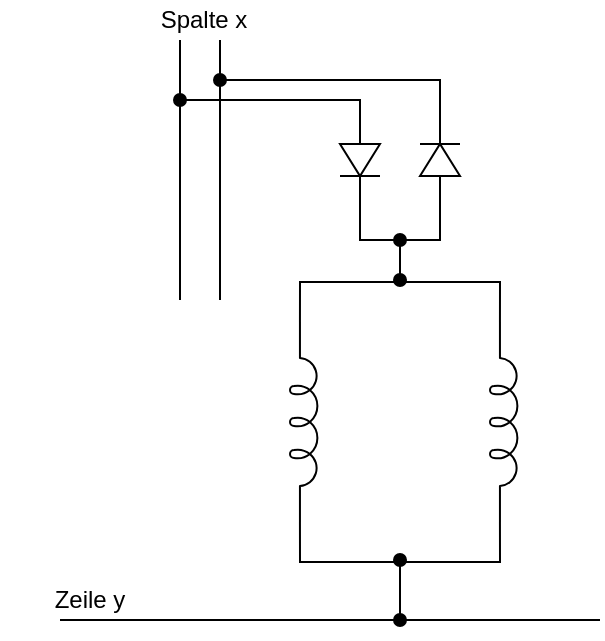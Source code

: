 <mxfile version="12.1.7" type="device" pages="1"><diagram name="Page-1" id="16e2658f-23c8-b752-8be9-c03fbebb8bbe"><mxGraphModel dx="723" dy="388" grid="1" gridSize="10" guides="1" tooltips="1" connect="1" arrows="1" fold="1" page="1" pageScale="1" pageWidth="1100" pageHeight="850" background="#ffffff" math="0" shadow="0"><root><mxCell id="0"/><mxCell id="1" parent="0"/><mxCell id="oVh_d_4n9tEhDx8Rd2dv-1" value="" style="pointerEvents=1;verticalLabelPosition=bottom;shadow=0;dashed=0;align=center;fillColor=#ffffff;html=1;verticalAlign=top;strokeWidth=1;shape=mxgraph.electrical.inductors.inductor_5;rotation=90;" vertex="1" parent="1"><mxGeometry x="112" y="214" width="100" height="14" as="geometry"/></mxCell><mxCell id="oVh_d_4n9tEhDx8Rd2dv-14" style="edgeStyle=orthogonalEdgeStyle;rounded=0;orthogonalLoop=1;jettySize=auto;html=1;exitX=1;exitY=0.645;exitDx=0;exitDy=0;exitPerimeter=0;entryX=1;entryY=0.645;entryDx=0;entryDy=0;entryPerimeter=0;endArrow=none;endFill=0;" edge="1" parent="1" source="oVh_d_4n9tEhDx8Rd2dv-2" target="oVh_d_4n9tEhDx8Rd2dv-1"><mxGeometry relative="1" as="geometry"/></mxCell><mxCell id="oVh_d_4n9tEhDx8Rd2dv-15" style="edgeStyle=orthogonalEdgeStyle;rounded=0;orthogonalLoop=1;jettySize=auto;html=1;exitX=0;exitY=0.645;exitDx=0;exitDy=0;exitPerimeter=0;entryX=0;entryY=0.645;entryDx=0;entryDy=0;entryPerimeter=0;endArrow=none;endFill=0;" edge="1" parent="1" source="oVh_d_4n9tEhDx8Rd2dv-2" target="oVh_d_4n9tEhDx8Rd2dv-1"><mxGeometry relative="1" as="geometry"/></mxCell><mxCell id="oVh_d_4n9tEhDx8Rd2dv-2" value="" style="pointerEvents=1;verticalLabelPosition=bottom;shadow=0;dashed=0;align=center;fillColor=#ffffff;html=1;verticalAlign=top;strokeWidth=1;shape=mxgraph.electrical.inductors.inductor_5;rotation=90;" vertex="1" parent="1"><mxGeometry x="212" y="214" width="100" height="14" as="geometry"/></mxCell><mxCell id="oVh_d_4n9tEhDx8Rd2dv-27" style="edgeStyle=orthogonalEdgeStyle;rounded=0;orthogonalLoop=1;jettySize=auto;html=1;exitX=1;exitY=0.5;exitDx=0;exitDy=0;exitPerimeter=0;startArrow=none;startFill=0;endArrow=oval;endFill=1;" edge="1" parent="1" source="oVh_d_4n9tEhDx8Rd2dv-3"><mxGeometry relative="1" as="geometry"><mxPoint x="120" y="50" as="targetPoint"/><Array as="points"><mxPoint x="230" y="50"/></Array></mxGeometry></mxCell><mxCell id="oVh_d_4n9tEhDx8Rd2dv-3" value="" style="pointerEvents=1;fillColor=#000000;verticalLabelPosition=bottom;shadow=0;dashed=0;align=center;fillColor=#ffffff;html=1;verticalAlign=top;strokeWidth=1;shape=mxgraph.electrical.diodes.diode;rotation=-90;" vertex="1" parent="1"><mxGeometry x="210" y="80" width="40" height="20" as="geometry"/></mxCell><mxCell id="oVh_d_4n9tEhDx8Rd2dv-6" style="edgeStyle=orthogonalEdgeStyle;rounded=0;orthogonalLoop=1;jettySize=auto;html=1;exitX=1;exitY=0.5;exitDx=0;exitDy=0;exitPerimeter=0;entryX=0;entryY=0.5;entryDx=0;entryDy=0;entryPerimeter=0;endArrow=none;endFill=0;" edge="1" parent="1" source="oVh_d_4n9tEhDx8Rd2dv-4" target="oVh_d_4n9tEhDx8Rd2dv-3"><mxGeometry relative="1" as="geometry"/></mxCell><mxCell id="oVh_d_4n9tEhDx8Rd2dv-26" style="edgeStyle=orthogonalEdgeStyle;rounded=0;orthogonalLoop=1;jettySize=auto;html=1;exitX=0;exitY=0.5;exitDx=0;exitDy=0;exitPerimeter=0;startArrow=none;startFill=0;endArrow=oval;endFill=1;" edge="1" parent="1" source="oVh_d_4n9tEhDx8Rd2dv-4"><mxGeometry relative="1" as="geometry"><mxPoint x="100" y="60" as="targetPoint"/><Array as="points"><mxPoint x="190" y="60"/></Array></mxGeometry></mxCell><mxCell id="oVh_d_4n9tEhDx8Rd2dv-4" value="" style="pointerEvents=1;fillColor=#000000;verticalLabelPosition=bottom;shadow=0;dashed=0;align=center;fillColor=#ffffff;html=1;verticalAlign=top;strokeWidth=1;shape=mxgraph.electrical.diodes.diode;rotation=90;" vertex="1" parent="1"><mxGeometry x="170" y="80" width="40" height="20" as="geometry"/></mxCell><mxCell id="oVh_d_4n9tEhDx8Rd2dv-16" value="" style="endArrow=oval;html=1;startArrow=oval;startFill=1;endFill=1;" edge="1" parent="1"><mxGeometry width="50" height="50" relative="1" as="geometry"><mxPoint x="210" y="150" as="sourcePoint"/><mxPoint x="210" y="130" as="targetPoint"/></mxGeometry></mxCell><mxCell id="oVh_d_4n9tEhDx8Rd2dv-17" value="" style="endArrow=none;html=1;" edge="1" parent="1"><mxGeometry width="50" height="50" relative="1" as="geometry"><mxPoint x="40" y="320" as="sourcePoint"/><mxPoint x="310" y="320" as="targetPoint"/></mxGeometry></mxCell><mxCell id="oVh_d_4n9tEhDx8Rd2dv-18" value="" style="endArrow=oval;html=1;startArrow=oval;startFill=1;endFill=1;" edge="1" parent="1"><mxGeometry width="50" height="50" relative="1" as="geometry"><mxPoint x="210" y="320" as="sourcePoint"/><mxPoint x="210" y="290" as="targetPoint"/></mxGeometry></mxCell><mxCell id="oVh_d_4n9tEhDx8Rd2dv-22" value="" style="endArrow=none;html=1;" edge="1" parent="1"><mxGeometry width="50" height="50" relative="1" as="geometry"><mxPoint x="100" y="160" as="sourcePoint"/><mxPoint x="100" y="30" as="targetPoint"/></mxGeometry></mxCell><mxCell id="oVh_d_4n9tEhDx8Rd2dv-23" value="" style="endArrow=none;html=1;" edge="1" parent="1"><mxGeometry width="50" height="50" relative="1" as="geometry"><mxPoint x="120" y="160" as="sourcePoint"/><mxPoint x="120" y="30" as="targetPoint"/></mxGeometry></mxCell><mxCell id="oVh_d_4n9tEhDx8Rd2dv-28" value="Spalte x" style="text;html=1;strokeColor=none;fillColor=none;align=center;verticalAlign=middle;whiteSpace=wrap;rounded=0;" vertex="1" parent="1"><mxGeometry x="67" y="10" width="90" height="20" as="geometry"/></mxCell><mxCell id="oVh_d_4n9tEhDx8Rd2dv-29" value="Zeile y" style="text;html=1;strokeColor=none;fillColor=none;align=center;verticalAlign=middle;whiteSpace=wrap;rounded=0;" vertex="1" parent="1"><mxGeometry x="10" y="300" width="90" height="20" as="geometry"/></mxCell></root></mxGraphModel></diagram></mxfile>